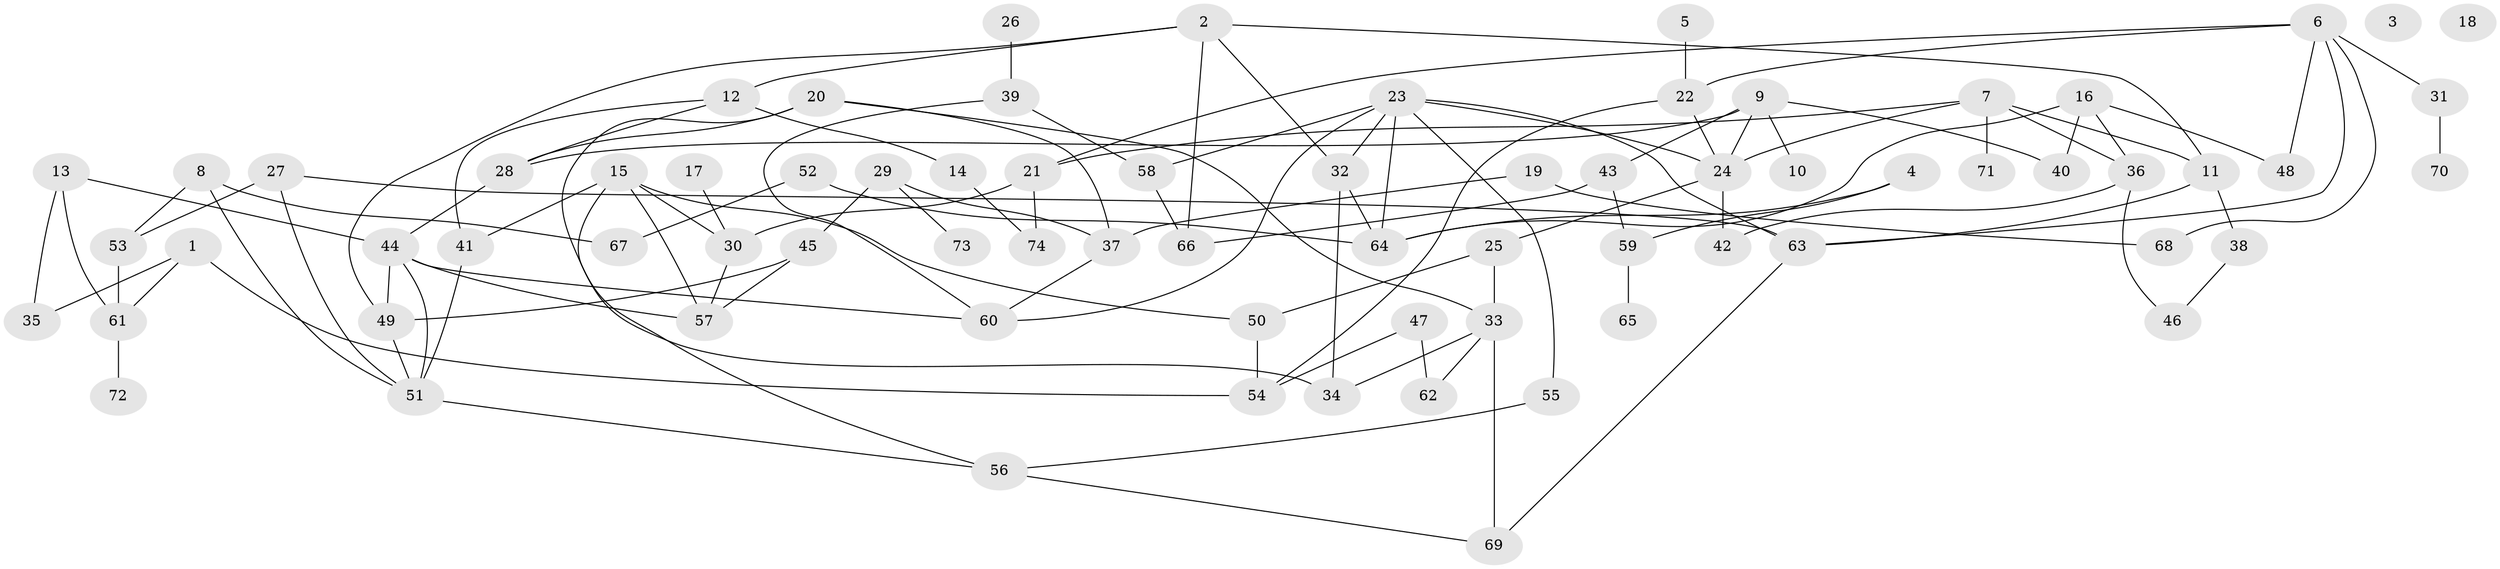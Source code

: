 // coarse degree distribution, {2: 0.22916666666666666, 7: 0.10416666666666667, 0: 0.041666666666666664, 3: 0.125, 8: 0.041666666666666664, 4: 0.22916666666666666, 9: 0.020833333333333332, 1: 0.125, 5: 0.041666666666666664, 6: 0.041666666666666664}
// Generated by graph-tools (version 1.1) at 2025/23/03/03/25 07:23:29]
// undirected, 74 vertices, 114 edges
graph export_dot {
graph [start="1"]
  node [color=gray90,style=filled];
  1;
  2;
  3;
  4;
  5;
  6;
  7;
  8;
  9;
  10;
  11;
  12;
  13;
  14;
  15;
  16;
  17;
  18;
  19;
  20;
  21;
  22;
  23;
  24;
  25;
  26;
  27;
  28;
  29;
  30;
  31;
  32;
  33;
  34;
  35;
  36;
  37;
  38;
  39;
  40;
  41;
  42;
  43;
  44;
  45;
  46;
  47;
  48;
  49;
  50;
  51;
  52;
  53;
  54;
  55;
  56;
  57;
  58;
  59;
  60;
  61;
  62;
  63;
  64;
  65;
  66;
  67;
  68;
  69;
  70;
  71;
  72;
  73;
  74;
  1 -- 35;
  1 -- 54;
  1 -- 61;
  2 -- 11;
  2 -- 12;
  2 -- 32;
  2 -- 49;
  2 -- 66;
  4 -- 59;
  4 -- 64;
  5 -- 22;
  6 -- 21;
  6 -- 22;
  6 -- 31;
  6 -- 48;
  6 -- 63;
  6 -- 68;
  7 -- 11;
  7 -- 21;
  7 -- 24;
  7 -- 36;
  7 -- 71;
  8 -- 51;
  8 -- 53;
  8 -- 67;
  9 -- 10;
  9 -- 24;
  9 -- 28;
  9 -- 40;
  9 -- 43;
  11 -- 38;
  11 -- 63;
  12 -- 14;
  12 -- 28;
  12 -- 41;
  13 -- 35;
  13 -- 44;
  13 -- 61;
  14 -- 74;
  15 -- 30;
  15 -- 41;
  15 -- 50;
  15 -- 56;
  15 -- 57;
  16 -- 36;
  16 -- 40;
  16 -- 48;
  16 -- 64;
  17 -- 30;
  19 -- 37;
  19 -- 68;
  20 -- 28;
  20 -- 33;
  20 -- 34;
  20 -- 37;
  21 -- 30;
  21 -- 74;
  22 -- 24;
  22 -- 54;
  23 -- 24;
  23 -- 32;
  23 -- 55;
  23 -- 58;
  23 -- 60;
  23 -- 63;
  23 -- 64;
  24 -- 25;
  24 -- 42;
  25 -- 33;
  25 -- 50;
  26 -- 39;
  27 -- 51;
  27 -- 53;
  27 -- 63;
  28 -- 44;
  29 -- 37;
  29 -- 45;
  29 -- 73;
  30 -- 57;
  31 -- 70;
  32 -- 34;
  32 -- 64;
  33 -- 34;
  33 -- 62;
  33 -- 69;
  36 -- 42;
  36 -- 46;
  37 -- 60;
  38 -- 46;
  39 -- 58;
  39 -- 60;
  41 -- 51;
  43 -- 59;
  43 -- 66;
  44 -- 49;
  44 -- 51;
  44 -- 57;
  44 -- 60;
  45 -- 49;
  45 -- 57;
  47 -- 54;
  47 -- 62;
  49 -- 51;
  50 -- 54;
  51 -- 56;
  52 -- 64;
  52 -- 67;
  53 -- 61;
  55 -- 56;
  56 -- 69;
  58 -- 66;
  59 -- 65;
  61 -- 72;
  63 -- 69;
}

